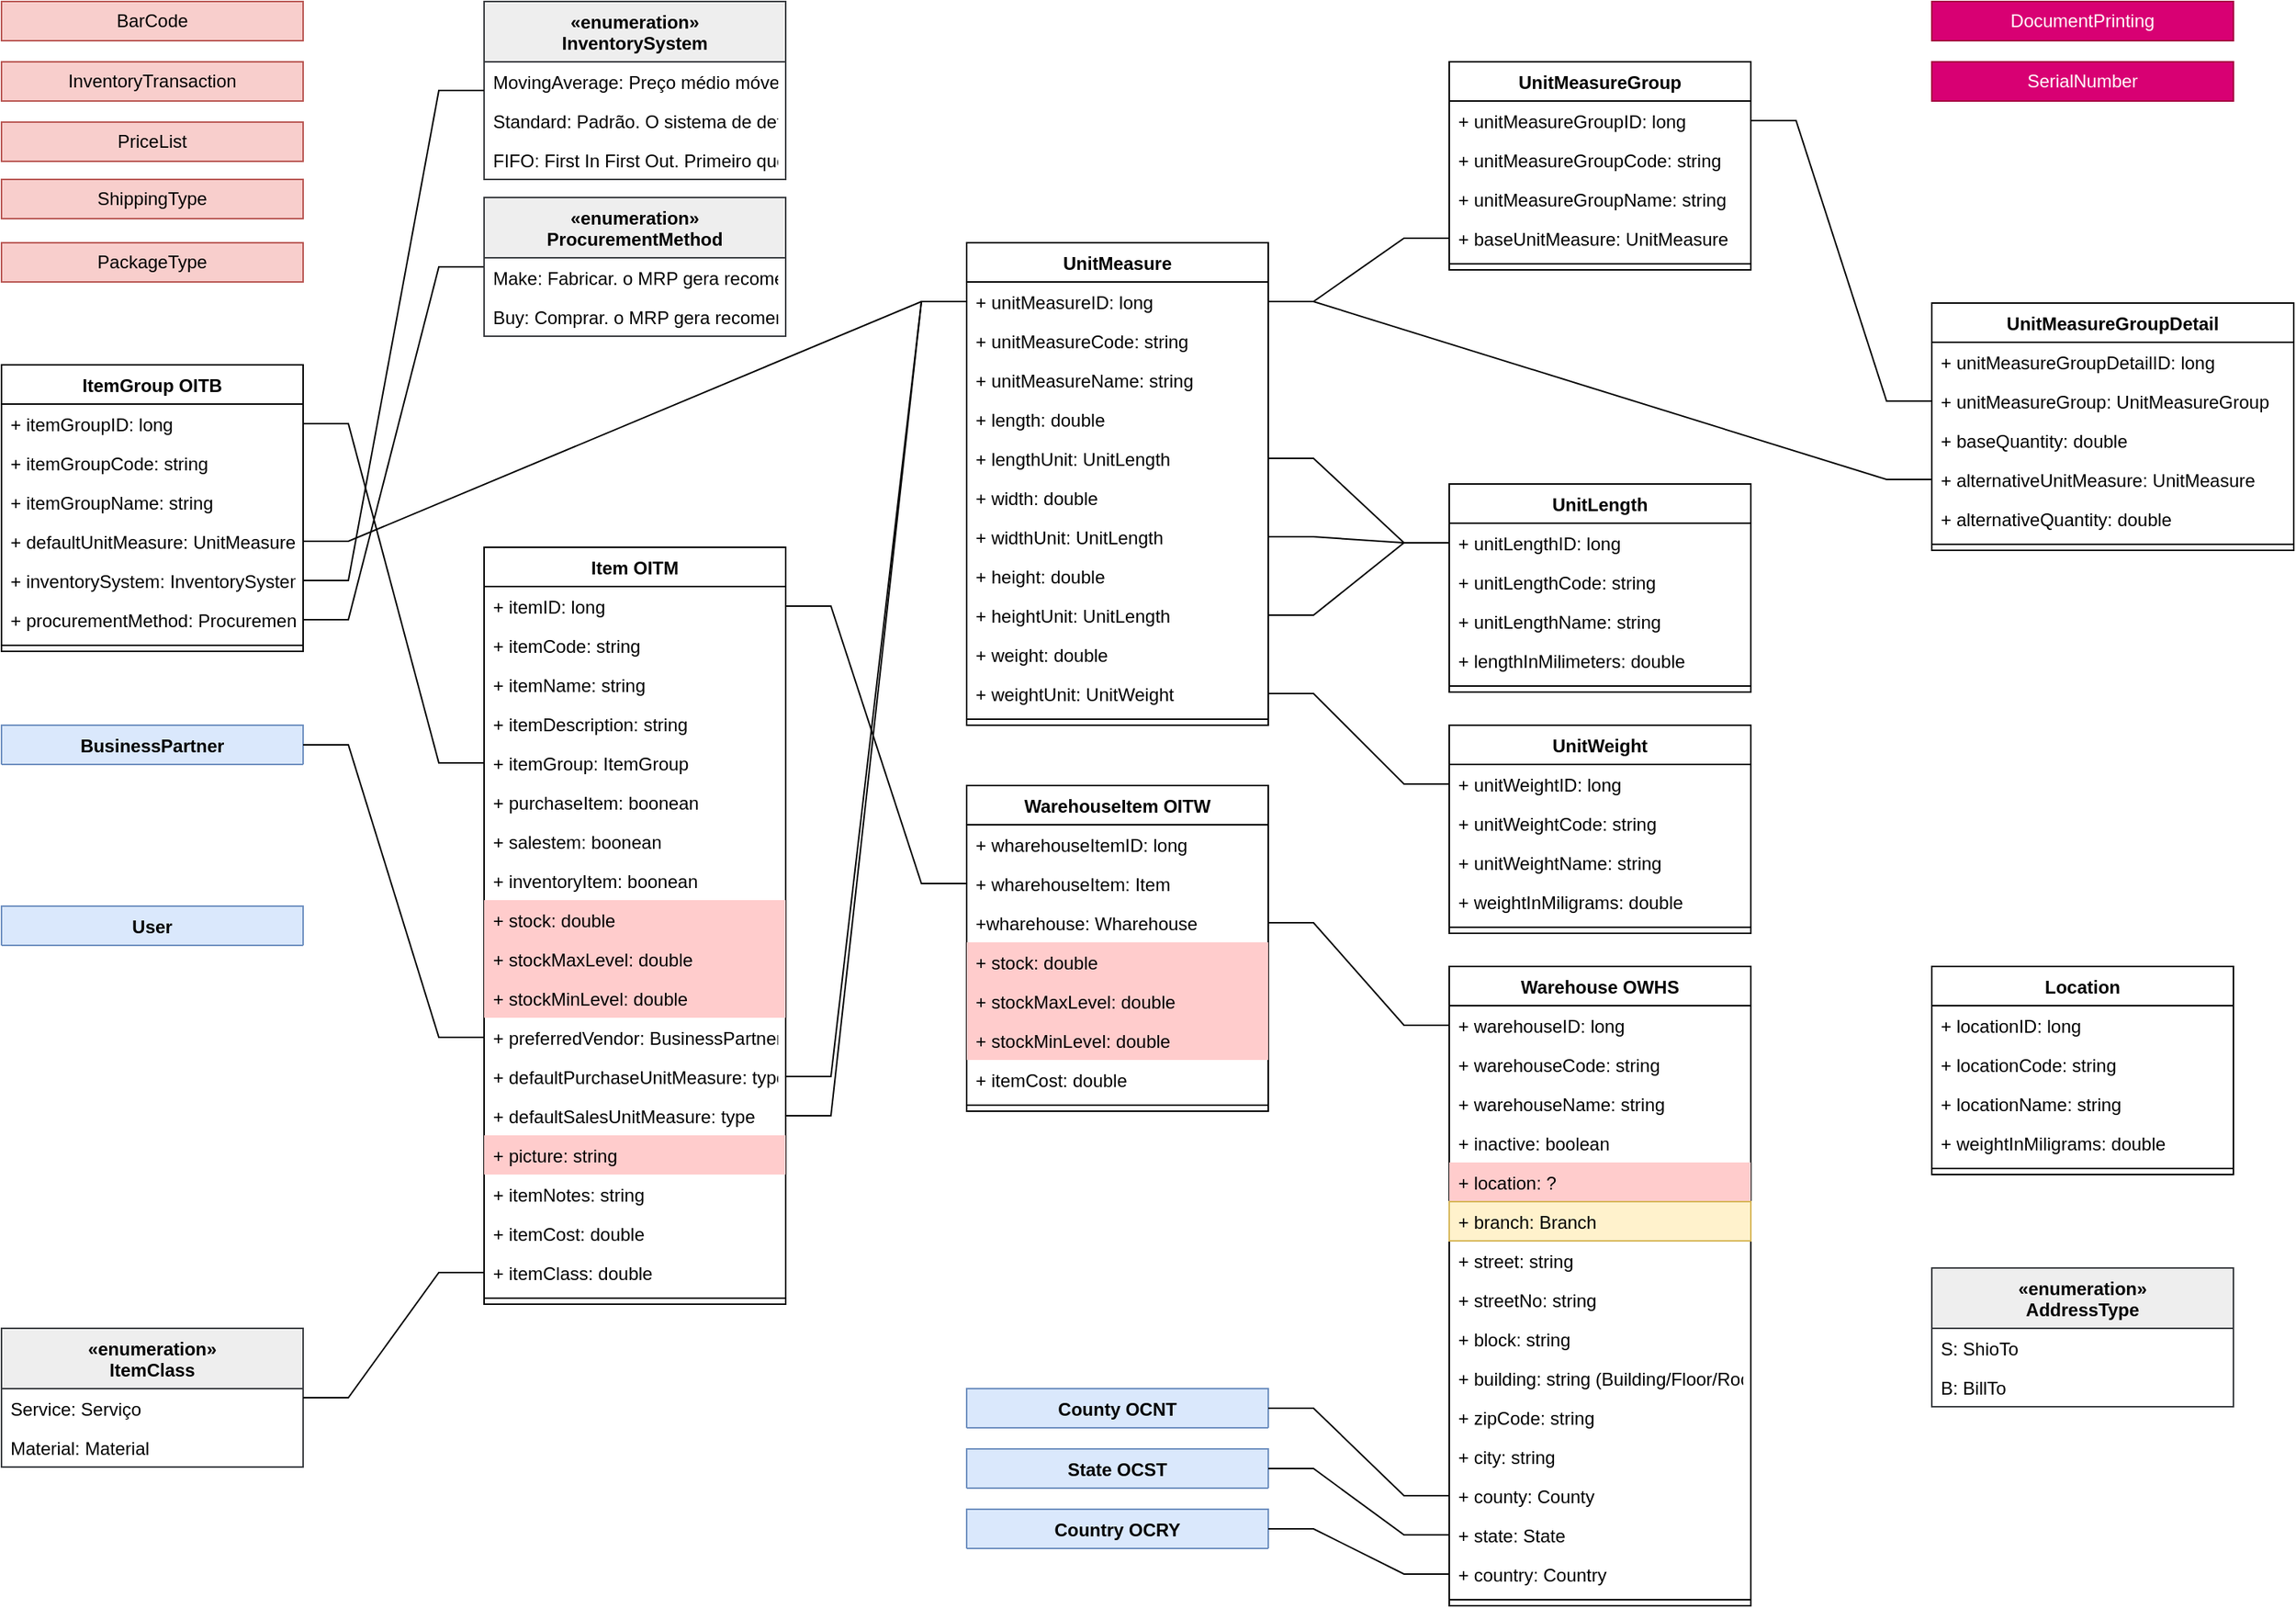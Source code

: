 <mxfile version="15.2.9" type="github">
  <diagram id="U6vCikzFW0vZ8T6bcUkg" name="Page-1">
    <mxGraphModel dx="1673" dy="896" grid="1" gridSize="10" guides="1" tooltips="1" connect="1" arrows="1" fold="1" page="1" pageScale="1" pageWidth="1654" pageHeight="1169" math="0" shadow="0">
      <root>
        <mxCell id="0" />
        <mxCell id="1" parent="0" />
        <mxCell id="2h7CbWkQewT88XwNGRV8-109" style="edgeStyle=entityRelationEdgeStyle;rounded=0;orthogonalLoop=1;jettySize=auto;html=1;fontSize=12;endArrow=none;endFill=0;" parent="1" source="2h7CbWkQewT88XwNGRV8-104" target="2h7CbWkQewT88XwNGRV8-105" edge="1">
          <mxGeometry relative="1" as="geometry" />
        </mxCell>
        <mxCell id="kpFDA7r_jM3g05SK5Hbd-9" value="" style="edgeStyle=entityRelationEdgeStyle;rounded=0;orthogonalLoop=1;jettySize=auto;html=1;endArrow=none;endFill=0;fontSize=12;" parent="1" source="kpFDA7r_jM3g05SK5Hbd-2" target="kpFDA7r_jM3g05SK5Hbd-6" edge="1">
          <mxGeometry relative="1" as="geometry" />
        </mxCell>
        <mxCell id="kpFDA7r_jM3g05SK5Hbd-23" style="edgeStyle=entityRelationEdgeStyle;rounded=0;orthogonalLoop=1;jettySize=auto;html=1;endArrow=none;endFill=0;fontSize=12;" parent="1" source="2h7CbWkQewT88XwNGRV8-1" target="kpFDA7r_jM3g05SK5Hbd-15" edge="1">
          <mxGeometry relative="1" as="geometry" />
        </mxCell>
        <mxCell id="kpFDA7r_jM3g05SK5Hbd-1" value="Item OITM" style="swimlane;fontStyle=1;align=center;verticalAlign=top;childLayout=stackLayout;horizontal=1;startSize=26;horizontalStack=0;resizeParent=1;resizeParentMax=0;resizeLast=0;collapsible=1;marginBottom=0;fontSize=12;" parent="1" vertex="1">
          <mxGeometry x="360" y="402" width="200" height="502" as="geometry">
            <mxRectangle x="400" y="280" width="120" height="26" as="alternateBounds" />
          </mxGeometry>
        </mxCell>
        <mxCell id="2h7CbWkQewT88XwNGRV8-5" value="+ itemID: long" style="text;strokeColor=none;fillColor=none;align=left;verticalAlign=top;spacingLeft=4;spacingRight=4;overflow=hidden;rotatable=0;points=[[0,0.5],[1,0.5]];portConstraint=eastwest;fontSize=12;" parent="kpFDA7r_jM3g05SK5Hbd-1" vertex="1">
          <mxGeometry y="26" width="200" height="26" as="geometry" />
        </mxCell>
        <mxCell id="2h7CbWkQewT88XwNGRV8-132" value="+ itemCode: string" style="text;strokeColor=none;fillColor=none;align=left;verticalAlign=top;spacingLeft=4;spacingRight=4;overflow=hidden;rotatable=0;points=[[0,0.5],[1,0.5]];portConstraint=eastwest;fontSize=12;" parent="kpFDA7r_jM3g05SK5Hbd-1" vertex="1">
          <mxGeometry y="52" width="200" height="26" as="geometry" />
        </mxCell>
        <mxCell id="2h7CbWkQewT88XwNGRV8-9" value="+ itemName: string" style="text;strokeColor=none;fillColor=none;align=left;verticalAlign=top;spacingLeft=4;spacingRight=4;overflow=hidden;rotatable=0;points=[[0,0.5],[1,0.5]];portConstraint=eastwest;fontSize=12;" parent="kpFDA7r_jM3g05SK5Hbd-1" vertex="1">
          <mxGeometry y="78" width="200" height="26" as="geometry" />
        </mxCell>
        <mxCell id="2h7CbWkQewT88XwNGRV8-75" value="+ itemDescription: string" style="text;strokeColor=none;fillColor=none;align=left;verticalAlign=top;spacingLeft=4;spacingRight=4;overflow=hidden;rotatable=0;points=[[0,0.5],[1,0.5]];portConstraint=eastwest;fontSize=12;" parent="kpFDA7r_jM3g05SK5Hbd-1" vertex="1">
          <mxGeometry y="104" width="200" height="26" as="geometry" />
        </mxCell>
        <mxCell id="kpFDA7r_jM3g05SK5Hbd-2" value="+ itemGroup: ItemGroup" style="text;strokeColor=none;fillColor=none;align=left;verticalAlign=top;spacingLeft=4;spacingRight=4;overflow=hidden;rotatable=0;points=[[0,0.5],[1,0.5]];portConstraint=eastwest;fontSize=12;" parent="kpFDA7r_jM3g05SK5Hbd-1" vertex="1">
          <mxGeometry y="130" width="200" height="26" as="geometry" />
        </mxCell>
        <mxCell id="2h7CbWkQewT88XwNGRV8-64" value="+ purchaseItem: boonean" style="text;strokeColor=none;fillColor=none;align=left;verticalAlign=top;spacingLeft=4;spacingRight=4;overflow=hidden;rotatable=0;points=[[0,0.5],[1,0.5]];portConstraint=eastwest;fontSize=12;" parent="kpFDA7r_jM3g05SK5Hbd-1" vertex="1">
          <mxGeometry y="156" width="200" height="26" as="geometry" />
        </mxCell>
        <mxCell id="2h7CbWkQewT88XwNGRV8-65" value="+ salestem: boonean" style="text;strokeColor=none;fillColor=none;align=left;verticalAlign=top;spacingLeft=4;spacingRight=4;overflow=hidden;rotatable=0;points=[[0,0.5],[1,0.5]];portConstraint=eastwest;fontSize=12;" parent="kpFDA7r_jM3g05SK5Hbd-1" vertex="1">
          <mxGeometry y="182" width="200" height="26" as="geometry" />
        </mxCell>
        <mxCell id="2h7CbWkQewT88XwNGRV8-66" value="+ inventoryItem: boonean" style="text;strokeColor=none;fillColor=none;align=left;verticalAlign=top;spacingLeft=4;spacingRight=4;overflow=hidden;rotatable=0;points=[[0,0.5],[1,0.5]];portConstraint=eastwest;fontSize=12;" parent="kpFDA7r_jM3g05SK5Hbd-1" vertex="1">
          <mxGeometry y="208" width="200" height="26" as="geometry" />
        </mxCell>
        <mxCell id="2h7CbWkQewT88XwNGRV8-67" value="+ stock: double" style="text;strokeColor=none;fillColor=#FFCCCC;align=left;verticalAlign=top;spacingLeft=4;spacingRight=4;overflow=hidden;rotatable=0;points=[[0,0.5],[1,0.5]];portConstraint=eastwest;fontSize=12;" parent="kpFDA7r_jM3g05SK5Hbd-1" vertex="1">
          <mxGeometry y="234" width="200" height="26" as="geometry" />
        </mxCell>
        <mxCell id="2h7CbWkQewT88XwNGRV8-68" value="+ stockMaxLevel: double" style="text;strokeColor=none;fillColor=#FFCCCC;align=left;verticalAlign=top;spacingLeft=4;spacingRight=4;overflow=hidden;rotatable=0;points=[[0,0.5],[1,0.5]];portConstraint=eastwest;fontSize=12;" parent="kpFDA7r_jM3g05SK5Hbd-1" vertex="1">
          <mxGeometry y="260" width="200" height="26" as="geometry" />
        </mxCell>
        <mxCell id="2h7CbWkQewT88XwNGRV8-69" value="+ stockMinLevel: double" style="text;strokeColor=none;fillColor=#FFCCCC;align=left;verticalAlign=top;spacingLeft=4;spacingRight=4;overflow=hidden;rotatable=0;points=[[0,0.5],[1,0.5]];portConstraint=eastwest;fontSize=12;" parent="kpFDA7r_jM3g05SK5Hbd-1" vertex="1">
          <mxGeometry y="286" width="200" height="26" as="geometry" />
        </mxCell>
        <mxCell id="kpFDA7r_jM3g05SK5Hbd-30" value="+ preferredVendor: BusinessPartner" style="text;strokeColor=none;fillColor=none;align=left;verticalAlign=top;spacingLeft=4;spacingRight=4;overflow=hidden;rotatable=0;points=[[0,0.5],[1,0.5]];portConstraint=eastwest;fontSize=12;" parent="kpFDA7r_jM3g05SK5Hbd-1" vertex="1">
          <mxGeometry y="312" width="200" height="26" as="geometry" />
        </mxCell>
        <mxCell id="2h7CbWkQewT88XwNGRV8-1" value="+ defaultPurchaseUnitMeasure: type" style="text;strokeColor=none;fillColor=none;align=left;verticalAlign=top;spacingLeft=4;spacingRight=4;overflow=hidden;rotatable=0;points=[[0,0.5],[1,0.5]];portConstraint=eastwest;fontSize=12;" parent="kpFDA7r_jM3g05SK5Hbd-1" vertex="1">
          <mxGeometry y="338" width="200" height="26" as="geometry" />
        </mxCell>
        <mxCell id="2h7CbWkQewT88XwNGRV8-3" value="+ defaultSalesUnitMeasure: type" style="text;strokeColor=none;fillColor=none;align=left;verticalAlign=top;spacingLeft=4;spacingRight=4;overflow=hidden;rotatable=0;points=[[0,0.5],[1,0.5]];portConstraint=eastwest;fontSize=12;" parent="kpFDA7r_jM3g05SK5Hbd-1" vertex="1">
          <mxGeometry y="364" width="200" height="26" as="geometry" />
        </mxCell>
        <mxCell id="2h7CbWkQewT88XwNGRV8-70" value="+ picture: string" style="text;strokeColor=none;fillColor=#FFCCCC;align=left;verticalAlign=top;spacingLeft=4;spacingRight=4;overflow=hidden;rotatable=0;points=[[0,0.5],[1,0.5]];portConstraint=eastwest;fontSize=12;" parent="kpFDA7r_jM3g05SK5Hbd-1" vertex="1">
          <mxGeometry y="390" width="200" height="26" as="geometry" />
        </mxCell>
        <mxCell id="2h7CbWkQewT88XwNGRV8-71" value="+ itemNotes: string" style="text;strokeColor=none;fillColor=none;align=left;verticalAlign=top;spacingLeft=4;spacingRight=4;overflow=hidden;rotatable=0;points=[[0,0.5],[1,0.5]];portConstraint=eastwest;fontSize=12;" parent="kpFDA7r_jM3g05SK5Hbd-1" vertex="1">
          <mxGeometry y="416" width="200" height="26" as="geometry" />
        </mxCell>
        <mxCell id="2h7CbWkQewT88XwNGRV8-118" value="+ itemCost: double" style="text;strokeColor=none;fillColor=none;align=left;verticalAlign=top;spacingLeft=4;spacingRight=4;overflow=hidden;rotatable=0;points=[[0,0.5],[1,0.5]];portConstraint=eastwest;fontSize=12;" parent="kpFDA7r_jM3g05SK5Hbd-1" vertex="1">
          <mxGeometry y="442" width="200" height="26" as="geometry" />
        </mxCell>
        <mxCell id="2h7CbWkQewT88XwNGRV8-72" value="+ itemClass: double" style="text;strokeColor=none;fillColor=none;align=left;verticalAlign=top;spacingLeft=4;spacingRight=4;overflow=hidden;rotatable=0;points=[[0,0.5],[1,0.5]];portConstraint=eastwest;fontSize=12;" parent="kpFDA7r_jM3g05SK5Hbd-1" vertex="1">
          <mxGeometry y="468" width="200" height="26" as="geometry" />
        </mxCell>
        <mxCell id="kpFDA7r_jM3g05SK5Hbd-3" value="" style="line;strokeWidth=1;fillColor=none;align=left;verticalAlign=middle;spacingTop=-1;spacingLeft=3;spacingRight=3;rotatable=0;labelPosition=right;points=[];portConstraint=eastwest;fontSize=12;" parent="kpFDA7r_jM3g05SK5Hbd-1" vertex="1">
          <mxGeometry y="494" width="200" height="8" as="geometry" />
        </mxCell>
        <object label="ItemGroup OITB" sap_doc_link="https://help.sap.com/viewer/68a2e87fb29941b5bf959a184d9c6727/9.3/pt-BR/45221d4373c80108e10000000a114a6b.html" id="kpFDA7r_jM3g05SK5Hbd-5">
          <mxCell style="swimlane;fontStyle=1;align=center;verticalAlign=top;childLayout=stackLayout;horizontal=1;startSize=26;horizontalStack=0;resizeParent=1;resizeParentMax=0;resizeLast=0;collapsible=1;marginBottom=0;fontSize=12;" parent="1" vertex="1">
            <mxGeometry x="40" y="281" width="200" height="190" as="geometry">
              <mxRectangle x="40" y="40" width="100" height="26" as="alternateBounds" />
            </mxGeometry>
          </mxCell>
        </object>
        <mxCell id="kpFDA7r_jM3g05SK5Hbd-6" value="+ itemGroupID: long" style="text;strokeColor=none;fillColor=none;align=left;verticalAlign=top;spacingLeft=4;spacingRight=4;overflow=hidden;rotatable=0;points=[[0,0.5],[1,0.5]];portConstraint=eastwest;fontSize=12;" parent="kpFDA7r_jM3g05SK5Hbd-5" vertex="1">
          <mxGeometry y="26" width="200" height="26" as="geometry" />
        </mxCell>
        <mxCell id="2h7CbWkQewT88XwNGRV8-133" value="+ itemGroupCode: string" style="text;strokeColor=none;fillColor=none;align=left;verticalAlign=top;spacingLeft=4;spacingRight=4;overflow=hidden;rotatable=0;points=[[0,0.5],[1,0.5]];portConstraint=eastwest;fontSize=12;" parent="kpFDA7r_jM3g05SK5Hbd-5" vertex="1">
          <mxGeometry y="52" width="200" height="26" as="geometry" />
        </mxCell>
        <mxCell id="2h7CbWkQewT88XwNGRV8-123" value="+ itemGroupName: string" style="text;strokeColor=none;fillColor=none;align=left;verticalAlign=top;spacingLeft=4;spacingRight=4;overflow=hidden;rotatable=0;points=[[0,0.5],[1,0.5]];portConstraint=eastwest;fontSize=12;" parent="kpFDA7r_jM3g05SK5Hbd-5" vertex="1">
          <mxGeometry y="78" width="200" height="26" as="geometry" />
        </mxCell>
        <mxCell id="2h7CbWkQewT88XwNGRV8-73" value="+ defaultUnitMeasure: UnitMeasure" style="text;strokeColor=none;fillColor=none;align=left;verticalAlign=top;spacingLeft=4;spacingRight=4;overflow=hidden;rotatable=0;points=[[0,0.5],[1,0.5]];portConstraint=eastwest;fontSize=12;" parent="kpFDA7r_jM3g05SK5Hbd-5" vertex="1">
          <mxGeometry y="104" width="200" height="26" as="geometry" />
        </mxCell>
        <mxCell id="2h7CbWkQewT88XwNGRV8-87" value="+ inventorySystem: InventorySystem" style="text;strokeColor=none;fillColor=none;align=left;verticalAlign=top;spacingLeft=4;spacingRight=4;overflow=hidden;rotatable=0;points=[[0,0.5],[1,0.5]];portConstraint=eastwest;fontSize=12;" parent="kpFDA7r_jM3g05SK5Hbd-5" vertex="1">
          <mxGeometry y="130" width="200" height="26" as="geometry" />
        </mxCell>
        <mxCell id="2h7CbWkQewT88XwNGRV8-104" value="+ procurementMethod: ProcurementMethod" style="text;strokeColor=none;fillColor=none;align=left;verticalAlign=top;spacingLeft=4;spacingRight=4;overflow=hidden;rotatable=0;points=[[0,0.5],[1,0.5]];portConstraint=eastwest;fontSize=12;" parent="kpFDA7r_jM3g05SK5Hbd-5" vertex="1">
          <mxGeometry y="156" width="200" height="26" as="geometry" />
        </mxCell>
        <mxCell id="kpFDA7r_jM3g05SK5Hbd-7" value="" style="line;strokeWidth=1;fillColor=none;align=left;verticalAlign=middle;spacingTop=-1;spacingLeft=3;spacingRight=3;rotatable=0;labelPosition=right;points=[];portConstraint=eastwest;fontSize=12;" parent="kpFDA7r_jM3g05SK5Hbd-5" vertex="1">
          <mxGeometry y="182" width="200" height="8" as="geometry" />
        </mxCell>
        <mxCell id="kpFDA7r_jM3g05SK5Hbd-14" value="UnitMeasure" style="swimlane;fontStyle=1;align=center;verticalAlign=top;childLayout=stackLayout;horizontal=1;startSize=26;horizontalStack=0;resizeParent=1;resizeParentMax=0;resizeLast=0;collapsible=1;marginBottom=0;fontSize=12;" parent="1" vertex="1">
          <mxGeometry x="680" y="200" width="200" height="320" as="geometry">
            <mxRectangle x="840" y="200" width="200" height="26" as="alternateBounds" />
          </mxGeometry>
        </mxCell>
        <mxCell id="kpFDA7r_jM3g05SK5Hbd-15" value="+ unitMeasureID: long" style="text;strokeColor=none;fillColor=none;align=left;verticalAlign=top;spacingLeft=4;spacingRight=4;overflow=hidden;rotatable=0;points=[[0,0.5],[1,0.5]];portConstraint=eastwest;fontSize=12;" parent="kpFDA7r_jM3g05SK5Hbd-14" vertex="1">
          <mxGeometry y="26" width="200" height="26" as="geometry" />
        </mxCell>
        <mxCell id="2h7CbWkQewT88XwNGRV8-131" value="+ unitMeasureCode: string" style="text;strokeColor=none;fillColor=none;align=left;verticalAlign=top;spacingLeft=4;spacingRight=4;overflow=hidden;rotatable=0;points=[[0,0.5],[1,0.5]];portConstraint=eastwest;fontSize=12;" parent="kpFDA7r_jM3g05SK5Hbd-14" vertex="1">
          <mxGeometry y="52" width="200" height="26" as="geometry" />
        </mxCell>
        <mxCell id="2h7CbWkQewT88XwNGRV8-14" value="+ unitMeasureName: string" style="text;strokeColor=none;fillColor=none;align=left;verticalAlign=top;spacingLeft=4;spacingRight=4;overflow=hidden;rotatable=0;points=[[0,0.5],[1,0.5]];portConstraint=eastwest;fontSize=12;" parent="kpFDA7r_jM3g05SK5Hbd-14" vertex="1">
          <mxGeometry y="78" width="200" height="26" as="geometry" />
        </mxCell>
        <mxCell id="2h7CbWkQewT88XwNGRV8-15" value="+ length: double" style="text;strokeColor=none;fillColor=none;align=left;verticalAlign=top;spacingLeft=4;spacingRight=4;overflow=hidden;rotatable=0;points=[[0,0.5],[1,0.5]];portConstraint=eastwest;fontSize=12;" parent="kpFDA7r_jM3g05SK5Hbd-14" vertex="1">
          <mxGeometry y="104" width="200" height="26" as="geometry" />
        </mxCell>
        <mxCell id="2h7CbWkQewT88XwNGRV8-18" value="+ lengthUnit: UnitLength" style="text;strokeColor=none;fillColor=none;align=left;verticalAlign=top;spacingLeft=4;spacingRight=4;overflow=hidden;rotatable=0;points=[[0,0.5],[1,0.5]];portConstraint=eastwest;fontSize=12;" parent="kpFDA7r_jM3g05SK5Hbd-14" vertex="1">
          <mxGeometry y="130" width="200" height="26" as="geometry" />
        </mxCell>
        <mxCell id="2h7CbWkQewT88XwNGRV8-16" value="+ width: double" style="text;strokeColor=none;fillColor=none;align=left;verticalAlign=top;spacingLeft=4;spacingRight=4;overflow=hidden;rotatable=0;points=[[0,0.5],[1,0.5]];portConstraint=eastwest;fontSize=12;" parent="kpFDA7r_jM3g05SK5Hbd-14" vertex="1">
          <mxGeometry y="156" width="200" height="26" as="geometry" />
        </mxCell>
        <mxCell id="2h7CbWkQewT88XwNGRV8-19" value="+ widthUnit: UnitLength" style="text;strokeColor=none;fillColor=none;align=left;verticalAlign=top;spacingLeft=4;spacingRight=4;overflow=hidden;rotatable=0;points=[[0,0.5],[1,0.5]];portConstraint=eastwest;fontSize=12;" parent="kpFDA7r_jM3g05SK5Hbd-14" vertex="1">
          <mxGeometry y="182" width="200" height="26" as="geometry" />
        </mxCell>
        <mxCell id="2h7CbWkQewT88XwNGRV8-17" value="+ height: double" style="text;strokeColor=none;fillColor=none;align=left;verticalAlign=top;spacingLeft=4;spacingRight=4;overflow=hidden;rotatable=0;points=[[0,0.5],[1,0.5]];portConstraint=eastwest;fontSize=12;" parent="kpFDA7r_jM3g05SK5Hbd-14" vertex="1">
          <mxGeometry y="208" width="200" height="26" as="geometry" />
        </mxCell>
        <mxCell id="2h7CbWkQewT88XwNGRV8-20" value="+ heightUnit: UnitLength" style="text;strokeColor=none;fillColor=none;align=left;verticalAlign=top;spacingLeft=4;spacingRight=4;overflow=hidden;rotatable=0;points=[[0,0.5],[1,0.5]];portConstraint=eastwest;fontSize=12;" parent="kpFDA7r_jM3g05SK5Hbd-14" vertex="1">
          <mxGeometry y="234" width="200" height="26" as="geometry" />
        </mxCell>
        <mxCell id="2h7CbWkQewT88XwNGRV8-60" value="+ weight: double" style="text;strokeColor=none;fillColor=none;align=left;verticalAlign=top;spacingLeft=4;spacingRight=4;overflow=hidden;rotatable=0;points=[[0,0.5],[1,0.5]];portConstraint=eastwest;fontSize=12;" parent="kpFDA7r_jM3g05SK5Hbd-14" vertex="1">
          <mxGeometry y="260" width="200" height="26" as="geometry" />
        </mxCell>
        <mxCell id="2h7CbWkQewT88XwNGRV8-61" value="+ weightUnit: UnitWeight" style="text;strokeColor=none;fillColor=none;align=left;verticalAlign=top;spacingLeft=4;spacingRight=4;overflow=hidden;rotatable=0;points=[[0,0.5],[1,0.5]];portConstraint=eastwest;fontSize=12;" parent="kpFDA7r_jM3g05SK5Hbd-14" vertex="1">
          <mxGeometry y="286" width="200" height="26" as="geometry" />
        </mxCell>
        <mxCell id="kpFDA7r_jM3g05SK5Hbd-16" value="" style="line;strokeWidth=1;fillColor=none;align=left;verticalAlign=middle;spacingTop=-1;spacingLeft=3;spacingRight=3;rotatable=0;labelPosition=right;points=[];portConstraint=eastwest;fontSize=12;" parent="kpFDA7r_jM3g05SK5Hbd-14" vertex="1">
          <mxGeometry y="312" width="200" height="8" as="geometry" />
        </mxCell>
        <mxCell id="kpFDA7r_jM3g05SK5Hbd-18" value="UnitMeasureGroup" style="swimlane;fontStyle=1;align=center;verticalAlign=top;childLayout=stackLayout;horizontal=1;startSize=26;horizontalStack=0;resizeParent=1;resizeParentMax=0;resizeLast=0;collapsible=1;marginBottom=0;fontSize=12;" parent="1" vertex="1">
          <mxGeometry x="1000" y="80" width="200" height="138" as="geometry">
            <mxRectangle x="840" y="40" width="200" height="26" as="alternateBounds" />
          </mxGeometry>
        </mxCell>
        <mxCell id="kpFDA7r_jM3g05SK5Hbd-19" value="+ unitMeasureGroupID: long" style="text;strokeColor=none;fillColor=none;align=left;verticalAlign=top;spacingLeft=4;spacingRight=4;overflow=hidden;rotatable=0;points=[[0,0.5],[1,0.5]];portConstraint=eastwest;fontSize=12;" parent="kpFDA7r_jM3g05SK5Hbd-18" vertex="1">
          <mxGeometry y="26" width="200" height="26" as="geometry" />
        </mxCell>
        <mxCell id="2h7CbWkQewT88XwNGRV8-31" value="+ unitMeasureGroupCode: string" style="text;strokeColor=none;fillColor=none;align=left;verticalAlign=top;spacingLeft=4;spacingRight=4;overflow=hidden;rotatable=0;points=[[0,0.5],[1,0.5]];portConstraint=eastwest;fontSize=12;" parent="kpFDA7r_jM3g05SK5Hbd-18" vertex="1">
          <mxGeometry y="52" width="200" height="26" as="geometry" />
        </mxCell>
        <mxCell id="2h7CbWkQewT88XwNGRV8-30" value="+ unitMeasureGroupName: string" style="text;strokeColor=none;fillColor=none;align=left;verticalAlign=top;spacingLeft=4;spacingRight=4;overflow=hidden;rotatable=0;points=[[0,0.5],[1,0.5]];portConstraint=eastwest;fontSize=12;" parent="kpFDA7r_jM3g05SK5Hbd-18" vertex="1">
          <mxGeometry y="78" width="200" height="26" as="geometry" />
        </mxCell>
        <mxCell id="2h7CbWkQewT88XwNGRV8-32" value="+ baseUnitMeasure: UnitMeasure" style="text;strokeColor=none;fillColor=none;align=left;verticalAlign=top;spacingLeft=4;spacingRight=4;overflow=hidden;rotatable=0;points=[[0,0.5],[1,0.5]];portConstraint=eastwest;fontSize=12;" parent="kpFDA7r_jM3g05SK5Hbd-18" vertex="1">
          <mxGeometry y="104" width="200" height="26" as="geometry" />
        </mxCell>
        <mxCell id="kpFDA7r_jM3g05SK5Hbd-20" value="" style="line;strokeWidth=1;fillColor=none;align=left;verticalAlign=middle;spacingTop=-1;spacingLeft=3;spacingRight=3;rotatable=0;labelPosition=right;points=[];portConstraint=eastwest;fontSize=12;" parent="kpFDA7r_jM3g05SK5Hbd-18" vertex="1">
          <mxGeometry y="130" width="200" height="8" as="geometry" />
        </mxCell>
        <mxCell id="kpFDA7r_jM3g05SK5Hbd-26" value="BusinessPartner" style="swimlane;fontStyle=1;align=center;verticalAlign=top;childLayout=stackLayout;horizontal=1;startSize=26;horizontalStack=0;resizeParent=1;resizeParentMax=0;resizeLast=0;collapsible=1;marginBottom=0;fontSize=12;fillColor=#dae8fc;strokeColor=#6c8ebf;" parent="1" vertex="1" collapsed="1">
          <mxGeometry x="40" y="520" width="200" height="26" as="geometry">
            <mxRectangle x="40" y="520" width="200" height="60" as="alternateBounds" />
          </mxGeometry>
        </mxCell>
        <mxCell id="kpFDA7r_jM3g05SK5Hbd-27" value="+ businessPartnerID: long" style="text;strokeColor=none;fillColor=none;align=left;verticalAlign=top;spacingLeft=4;spacingRight=4;overflow=hidden;rotatable=0;points=[[0,0.5],[1,0.5]];portConstraint=eastwest;fontSize=10;" parent="kpFDA7r_jM3g05SK5Hbd-26" vertex="1">
          <mxGeometry y="26" width="200" height="26" as="geometry" />
        </mxCell>
        <mxCell id="kpFDA7r_jM3g05SK5Hbd-28" value="" style="line;strokeWidth=1;fillColor=none;align=left;verticalAlign=middle;spacingTop=-1;spacingLeft=3;spacingRight=3;rotatable=0;labelPosition=right;points=[];portConstraint=eastwest;fontSize=10;" parent="kpFDA7r_jM3g05SK5Hbd-26" vertex="1">
          <mxGeometry y="52" width="200" height="8" as="geometry" />
        </mxCell>
        <mxCell id="kpFDA7r_jM3g05SK5Hbd-31" style="edgeStyle=entityRelationEdgeStyle;rounded=0;orthogonalLoop=1;jettySize=auto;html=1;endArrow=none;endFill=0;fontSize=12;" parent="1" source="kpFDA7r_jM3g05SK5Hbd-30" target="kpFDA7r_jM3g05SK5Hbd-27" edge="1">
          <mxGeometry relative="1" as="geometry" />
        </mxCell>
        <mxCell id="2h7CbWkQewT88XwNGRV8-4" style="edgeStyle=entityRelationEdgeStyle;rounded=0;orthogonalLoop=1;jettySize=auto;html=1;endArrow=none;endFill=0;fontSize=12;" parent="1" source="2h7CbWkQewT88XwNGRV8-3" target="kpFDA7r_jM3g05SK5Hbd-15" edge="1">
          <mxGeometry relative="1" as="geometry" />
        </mxCell>
        <mxCell id="2h7CbWkQewT88XwNGRV8-35" style="edgeStyle=entityRelationEdgeStyle;rounded=0;orthogonalLoop=1;jettySize=auto;html=1;endArrow=none;endFill=0;fontSize=12;" parent="1" source="2h7CbWkQewT88XwNGRV8-32" target="kpFDA7r_jM3g05SK5Hbd-15" edge="1">
          <mxGeometry relative="1" as="geometry" />
        </mxCell>
        <mxCell id="2h7CbWkQewT88XwNGRV8-36" value="UnitMeasureGroupDetail" style="swimlane;fontStyle=1;align=center;verticalAlign=top;childLayout=stackLayout;horizontal=1;startSize=26;horizontalStack=0;resizeParent=1;resizeParentMax=0;resizeLast=0;collapsible=1;marginBottom=0;fontSize=12;" parent="1" vertex="1">
          <mxGeometry x="1320" y="240" width="240" height="164" as="geometry">
            <mxRectangle x="840" y="40" width="200" height="26" as="alternateBounds" />
          </mxGeometry>
        </mxCell>
        <mxCell id="2h7CbWkQewT88XwNGRV8-37" value="+ unitMeasureGroupDetailID: long" style="text;strokeColor=none;fillColor=none;align=left;verticalAlign=top;spacingLeft=4;spacingRight=4;overflow=hidden;rotatable=0;points=[[0,0.5],[1,0.5]];portConstraint=eastwest;fontSize=12;" parent="2h7CbWkQewT88XwNGRV8-36" vertex="1">
          <mxGeometry y="26" width="240" height="26" as="geometry" />
        </mxCell>
        <mxCell id="2h7CbWkQewT88XwNGRV8-38" value="+ unitMeasureGroup: UnitMeasureGroup" style="text;strokeColor=none;fillColor=none;align=left;verticalAlign=top;spacingLeft=4;spacingRight=4;overflow=hidden;rotatable=0;points=[[0,0.5],[1,0.5]];portConstraint=eastwest;fontSize=12;" parent="2h7CbWkQewT88XwNGRV8-36" vertex="1">
          <mxGeometry y="52" width="240" height="26" as="geometry" />
        </mxCell>
        <mxCell id="2h7CbWkQewT88XwNGRV8-39" value="+ baseQuantity: double" style="text;strokeColor=none;fillColor=none;align=left;verticalAlign=top;spacingLeft=4;spacingRight=4;overflow=hidden;rotatable=0;points=[[0,0.5],[1,0.5]];portConstraint=eastwest;fontSize=12;" parent="2h7CbWkQewT88XwNGRV8-36" vertex="1">
          <mxGeometry y="78" width="240" height="26" as="geometry" />
        </mxCell>
        <mxCell id="2h7CbWkQewT88XwNGRV8-40" value="+ alternativeUnitMeasure: UnitMeasure" style="text;strokeColor=none;fillColor=none;align=left;verticalAlign=top;spacingLeft=4;spacingRight=4;overflow=hidden;rotatable=0;points=[[0,0.5],[1,0.5]];portConstraint=eastwest;fontSize=12;" parent="2h7CbWkQewT88XwNGRV8-36" vertex="1">
          <mxGeometry y="104" width="240" height="26" as="geometry" />
        </mxCell>
        <mxCell id="2h7CbWkQewT88XwNGRV8-43" value="+ alternativeQuantity: double" style="text;strokeColor=none;fillColor=none;align=left;verticalAlign=top;spacingLeft=4;spacingRight=4;overflow=hidden;rotatable=0;points=[[0,0.5],[1,0.5]];portConstraint=eastwest;fontSize=12;" parent="2h7CbWkQewT88XwNGRV8-36" vertex="1">
          <mxGeometry y="130" width="240" height="26" as="geometry" />
        </mxCell>
        <mxCell id="2h7CbWkQewT88XwNGRV8-41" value="" style="line;strokeWidth=1;fillColor=none;align=left;verticalAlign=middle;spacingTop=-1;spacingLeft=3;spacingRight=3;rotatable=0;labelPosition=right;points=[];portConstraint=eastwest;fontSize=12;" parent="2h7CbWkQewT88XwNGRV8-36" vertex="1">
          <mxGeometry y="156" width="240" height="8" as="geometry" />
        </mxCell>
        <mxCell id="2h7CbWkQewT88XwNGRV8-42" style="edgeStyle=entityRelationEdgeStyle;rounded=0;orthogonalLoop=1;jettySize=auto;html=1;endArrow=none;endFill=0;fontSize=12;" parent="1" source="2h7CbWkQewT88XwNGRV8-38" target="kpFDA7r_jM3g05SK5Hbd-19" edge="1">
          <mxGeometry relative="1" as="geometry" />
        </mxCell>
        <mxCell id="2h7CbWkQewT88XwNGRV8-44" style="edgeStyle=entityRelationEdgeStyle;rounded=0;orthogonalLoop=1;jettySize=auto;html=1;endArrow=none;endFill=0;fontSize=12;" parent="1" source="2h7CbWkQewT88XwNGRV8-40" target="kpFDA7r_jM3g05SK5Hbd-15" edge="1">
          <mxGeometry relative="1" as="geometry" />
        </mxCell>
        <mxCell id="2h7CbWkQewT88XwNGRV8-45" value="UnitLength" style="swimlane;fontStyle=1;align=center;verticalAlign=top;childLayout=stackLayout;horizontal=1;startSize=26;horizontalStack=0;resizeParent=1;resizeParentMax=0;resizeLast=0;collapsible=1;marginBottom=0;fontSize=12;" parent="1" vertex="1">
          <mxGeometry x="1000" y="360" width="200" height="138" as="geometry">
            <mxRectangle x="840" y="40" width="200" height="26" as="alternateBounds" />
          </mxGeometry>
        </mxCell>
        <mxCell id="2h7CbWkQewT88XwNGRV8-46" value="+ unitLengthID: long" style="text;strokeColor=none;fillColor=none;align=left;verticalAlign=top;spacingLeft=4;spacingRight=4;overflow=hidden;rotatable=0;points=[[0,0.5],[1,0.5]];portConstraint=eastwest;fontSize=12;" parent="2h7CbWkQewT88XwNGRV8-45" vertex="1">
          <mxGeometry y="26" width="200" height="26" as="geometry" />
        </mxCell>
        <mxCell id="2h7CbWkQewT88XwNGRV8-47" value="+ unitLengthCode: string" style="text;strokeColor=none;fillColor=none;align=left;verticalAlign=top;spacingLeft=4;spacingRight=4;overflow=hidden;rotatable=0;points=[[0,0.5],[1,0.5]];portConstraint=eastwest;fontSize=12;" parent="2h7CbWkQewT88XwNGRV8-45" vertex="1">
          <mxGeometry y="52" width="200" height="26" as="geometry" />
        </mxCell>
        <mxCell id="2h7CbWkQewT88XwNGRV8-48" value="+ unitLengthName: string" style="text;strokeColor=none;fillColor=none;align=left;verticalAlign=top;spacingLeft=4;spacingRight=4;overflow=hidden;rotatable=0;points=[[0,0.5],[1,0.5]];portConstraint=eastwest;fontSize=12;" parent="2h7CbWkQewT88XwNGRV8-45" vertex="1">
          <mxGeometry y="78" width="200" height="26" as="geometry" />
        </mxCell>
        <mxCell id="2h7CbWkQewT88XwNGRV8-49" value="+ lengthInMilimeters: double" style="text;strokeColor=none;fillColor=none;align=left;verticalAlign=top;spacingLeft=4;spacingRight=4;overflow=hidden;rotatable=0;points=[[0,0.5],[1,0.5]];portConstraint=eastwest;fontSize=12;" parent="2h7CbWkQewT88XwNGRV8-45" vertex="1">
          <mxGeometry y="104" width="200" height="26" as="geometry" />
        </mxCell>
        <mxCell id="2h7CbWkQewT88XwNGRV8-50" value="" style="line;strokeWidth=1;fillColor=none;align=left;verticalAlign=middle;spacingTop=-1;spacingLeft=3;spacingRight=3;rotatable=0;labelPosition=right;points=[];portConstraint=eastwest;fontSize=12;" parent="2h7CbWkQewT88XwNGRV8-45" vertex="1">
          <mxGeometry y="130" width="200" height="8" as="geometry" />
        </mxCell>
        <mxCell id="2h7CbWkQewT88XwNGRV8-51" style="edgeStyle=entityRelationEdgeStyle;rounded=0;orthogonalLoop=1;jettySize=auto;html=1;endArrow=none;endFill=0;fontSize=12;" parent="1" source="2h7CbWkQewT88XwNGRV8-18" target="2h7CbWkQewT88XwNGRV8-46" edge="1">
          <mxGeometry relative="1" as="geometry" />
        </mxCell>
        <mxCell id="2h7CbWkQewT88XwNGRV8-52" style="edgeStyle=entityRelationEdgeStyle;rounded=0;orthogonalLoop=1;jettySize=auto;html=1;endArrow=none;endFill=0;fontSize=12;" parent="1" source="2h7CbWkQewT88XwNGRV8-19" target="2h7CbWkQewT88XwNGRV8-46" edge="1">
          <mxGeometry relative="1" as="geometry" />
        </mxCell>
        <mxCell id="2h7CbWkQewT88XwNGRV8-53" value="UnitWeight" style="swimlane;fontStyle=1;align=center;verticalAlign=top;childLayout=stackLayout;horizontal=1;startSize=26;horizontalStack=0;resizeParent=1;resizeParentMax=0;resizeLast=0;collapsible=1;marginBottom=0;fontSize=12;" parent="1" vertex="1">
          <mxGeometry x="1000" y="520" width="200" height="138" as="geometry">
            <mxRectangle x="840" y="40" width="200" height="26" as="alternateBounds" />
          </mxGeometry>
        </mxCell>
        <mxCell id="2h7CbWkQewT88XwNGRV8-54" value="+ unitWeightID: long" style="text;strokeColor=none;fillColor=none;align=left;verticalAlign=top;spacingLeft=4;spacingRight=4;overflow=hidden;rotatable=0;points=[[0,0.5],[1,0.5]];portConstraint=eastwest;fontSize=12;" parent="2h7CbWkQewT88XwNGRV8-53" vertex="1">
          <mxGeometry y="26" width="200" height="26" as="geometry" />
        </mxCell>
        <mxCell id="2h7CbWkQewT88XwNGRV8-55" value="+ unitWeightCode: string" style="text;strokeColor=none;fillColor=none;align=left;verticalAlign=top;spacingLeft=4;spacingRight=4;overflow=hidden;rotatable=0;points=[[0,0.5],[1,0.5]];portConstraint=eastwest;fontSize=12;" parent="2h7CbWkQewT88XwNGRV8-53" vertex="1">
          <mxGeometry y="52" width="200" height="26" as="geometry" />
        </mxCell>
        <mxCell id="2h7CbWkQewT88XwNGRV8-56" value="+ unitWeightName: string" style="text;strokeColor=none;fillColor=none;align=left;verticalAlign=top;spacingLeft=4;spacingRight=4;overflow=hidden;rotatable=0;points=[[0,0.5],[1,0.5]];portConstraint=eastwest;fontSize=12;" parent="2h7CbWkQewT88XwNGRV8-53" vertex="1">
          <mxGeometry y="78" width="200" height="26" as="geometry" />
        </mxCell>
        <mxCell id="2h7CbWkQewT88XwNGRV8-57" value="+ weightInMiligrams: double" style="text;strokeColor=none;fillColor=none;align=left;verticalAlign=top;spacingLeft=4;spacingRight=4;overflow=hidden;rotatable=0;points=[[0,0.5],[1,0.5]];portConstraint=eastwest;fontSize=12;" parent="2h7CbWkQewT88XwNGRV8-53" vertex="1">
          <mxGeometry y="104" width="200" height="26" as="geometry" />
        </mxCell>
        <mxCell id="2h7CbWkQewT88XwNGRV8-58" value="" style="line;strokeWidth=1;fillColor=none;align=left;verticalAlign=middle;spacingTop=-1;spacingLeft=3;spacingRight=3;rotatable=0;labelPosition=right;points=[];portConstraint=eastwest;fontSize=12;" parent="2h7CbWkQewT88XwNGRV8-53" vertex="1">
          <mxGeometry y="130" width="200" height="8" as="geometry" />
        </mxCell>
        <mxCell id="2h7CbWkQewT88XwNGRV8-59" style="edgeStyle=entityRelationEdgeStyle;rounded=0;orthogonalLoop=1;jettySize=auto;html=1;endArrow=none;endFill=0;fontSize=12;" parent="1" source="2h7CbWkQewT88XwNGRV8-20" target="2h7CbWkQewT88XwNGRV8-46" edge="1">
          <mxGeometry relative="1" as="geometry" />
        </mxCell>
        <mxCell id="2h7CbWkQewT88XwNGRV8-62" style="edgeStyle=entityRelationEdgeStyle;rounded=0;orthogonalLoop=1;jettySize=auto;html=1;endArrow=none;endFill=0;fontSize=12;" parent="1" source="2h7CbWkQewT88XwNGRV8-61" target="2h7CbWkQewT88XwNGRV8-54" edge="1">
          <mxGeometry relative="1" as="geometry" />
        </mxCell>
        <mxCell id="2h7CbWkQewT88XwNGRV8-74" style="edgeStyle=entityRelationEdgeStyle;rounded=0;orthogonalLoop=1;jettySize=auto;html=1;fontSize=12;endArrow=none;endFill=0;" parent="1" source="2h7CbWkQewT88XwNGRV8-73" target="kpFDA7r_jM3g05SK5Hbd-15" edge="1">
          <mxGeometry relative="1" as="geometry" />
        </mxCell>
        <mxCell id="2h7CbWkQewT88XwNGRV8-76" value="User" style="swimlane;fontStyle=1;align=center;verticalAlign=top;childLayout=stackLayout;horizontal=1;startSize=26;horizontalStack=0;resizeParent=1;resizeParentMax=0;resizeLast=0;collapsible=1;marginBottom=0;fontSize=12;fillColor=#dae8fc;strokeColor=#6c8ebf;" parent="1" vertex="1" collapsed="1">
          <mxGeometry x="40" y="640" width="200" height="26" as="geometry">
            <mxRectangle x="40" y="640" width="200" height="268" as="alternateBounds" />
          </mxGeometry>
        </mxCell>
        <mxCell id="2h7CbWkQewT88XwNGRV8-77" value="+ userID: long" style="text;strokeColor=none;fillColor=none;align=left;verticalAlign=top;spacingLeft=4;spacingRight=4;overflow=hidden;rotatable=0;points=[[0,0.5],[1,0.5]];portConstraint=eastwest;fontSize=10;" parent="2h7CbWkQewT88XwNGRV8-76" vertex="1">
          <mxGeometry y="26" width="200" height="26" as="geometry" />
        </mxCell>
        <mxCell id="2h7CbWkQewT88XwNGRV8-81" value="+ userLocked: boolean" style="text;strokeColor=none;fillColor=none;align=left;verticalAlign=top;spacingLeft=4;spacingRight=4;overflow=hidden;rotatable=0;points=[[0,0.5],[1,0.5]];portConstraint=eastwest;fontSize=10;" parent="2h7CbWkQewT88XwNGRV8-76" vertex="1">
          <mxGeometry y="52" width="200" height="26" as="geometry" />
        </mxCell>
        <mxCell id="2h7CbWkQewT88XwNGRV8-79" value="+ userCode: string" style="text;strokeColor=none;fillColor=none;align=left;verticalAlign=top;spacingLeft=4;spacingRight=4;overflow=hidden;rotatable=0;points=[[0,0.5],[1,0.5]];portConstraint=eastwest;fontSize=10;" parent="2h7CbWkQewT88XwNGRV8-76" vertex="1">
          <mxGeometry y="78" width="200" height="26" as="geometry" />
        </mxCell>
        <mxCell id="2h7CbWkQewT88XwNGRV8-82" value="+ userName: string" style="text;strokeColor=none;fillColor=none;align=left;verticalAlign=top;spacingLeft=4;spacingRight=4;overflow=hidden;rotatable=0;points=[[0,0.5],[1,0.5]];portConstraint=eastwest;fontSize=10;" parent="2h7CbWkQewT88XwNGRV8-76" vertex="1">
          <mxGeometry y="104" width="200" height="26" as="geometry" />
        </mxCell>
        <mxCell id="2h7CbWkQewT88XwNGRV8-86" value="+ superuser: boolean" style="text;strokeColor=none;fillColor=none;align=left;verticalAlign=top;spacingLeft=4;spacingRight=4;overflow=hidden;rotatable=0;points=[[0,0.5],[1,0.5]];portConstraint=eastwest;fontSize=10;" parent="2h7CbWkQewT88XwNGRV8-76" vertex="1">
          <mxGeometry y="130" width="200" height="26" as="geometry" />
        </mxCell>
        <mxCell id="2h7CbWkQewT88XwNGRV8-80" value="+ password: string" style="text;strokeColor=none;fillColor=none;align=left;verticalAlign=top;spacingLeft=4;spacingRight=4;overflow=hidden;rotatable=0;points=[[0,0.5],[1,0.5]];portConstraint=eastwest;fontSize=10;" parent="2h7CbWkQewT88XwNGRV8-76" vertex="1">
          <mxGeometry y="156" width="200" height="26" as="geometry" />
        </mxCell>
        <mxCell id="2h7CbWkQewT88XwNGRV8-83" value="+ email: string" style="text;strokeColor=none;fillColor=none;align=left;verticalAlign=top;spacingLeft=4;spacingRight=4;overflow=hidden;rotatable=0;points=[[0,0.5],[1,0.5]];portConstraint=eastwest;fontSize=10;" parent="2h7CbWkQewT88XwNGRV8-76" vertex="1">
          <mxGeometry y="182" width="200" height="26" as="geometry" />
        </mxCell>
        <mxCell id="2h7CbWkQewT88XwNGRV8-84" value="+ department: Department" style="text;strokeColor=#d6b656;fillColor=#fff2cc;align=left;verticalAlign=top;spacingLeft=4;spacingRight=4;overflow=hidden;rotatable=0;points=[[0,0.5],[1,0.5]];portConstraint=eastwest;fontSize=10;" parent="2h7CbWkQewT88XwNGRV8-76" vertex="1">
          <mxGeometry y="208" width="200" height="26" as="geometry" />
        </mxCell>
        <mxCell id="2h7CbWkQewT88XwNGRV8-85" value="+ branch: Branch" style="text;strokeColor=#d6b656;fillColor=#fff2cc;align=left;verticalAlign=top;spacingLeft=4;spacingRight=4;overflow=hidden;rotatable=0;points=[[0,0.5],[1,0.5]];portConstraint=eastwest;fontSize=10;" parent="2h7CbWkQewT88XwNGRV8-76" vertex="1">
          <mxGeometry y="234" width="200" height="26" as="geometry" />
        </mxCell>
        <mxCell id="2h7CbWkQewT88XwNGRV8-78" value="" style="line;strokeWidth=1;fillColor=none;align=left;verticalAlign=middle;spacingTop=-1;spacingLeft=3;spacingRight=3;rotatable=0;labelPosition=right;points=[];portConstraint=eastwest;fontSize=10;" parent="2h7CbWkQewT88XwNGRV8-76" vertex="1">
          <mxGeometry y="260" width="200" height="8" as="geometry" />
        </mxCell>
        <object label="«enumeration»&#xa;InventorySystem" sap_doc_link="https://help.sap.com/viewer/68a2e87fb29941b5bf959a184d9c6727/9.3/pt-BR/45221d4373c80108e10000000a114a6b.html" id="2h7CbWkQewT88XwNGRV8-94">
          <mxCell style="swimlane;fontStyle=1;align=center;verticalAlign=top;childLayout=stackLayout;horizontal=1;startSize=40;horizontalStack=0;resizeParent=1;resizeParentMax=0;resizeLast=0;collapsible=1;marginBottom=0;fontSize=12;fillColor=#eeeeee;strokeColor=#36393d;" parent="1" vertex="1">
            <mxGeometry x="360" y="40" width="200" height="118" as="geometry">
              <mxRectangle x="360" y="40" width="200" height="40" as="alternateBounds" />
            </mxGeometry>
          </mxCell>
        </object>
        <object label="MovingAverage: Preço médio móvel. Método baseado no cálculo de um custo médio para o item em cada transação de venda e de compra.&#xa;&#xa;" id="2h7CbWkQewT88XwNGRV8-95">
          <mxCell style="text;strokeColor=none;fillColor=none;align=left;verticalAlign=top;spacingLeft=4;spacingRight=4;overflow=hidden;rotatable=0;points=[[0,0.5],[1,0.5]];portConstraint=eastwest;fontSize=12;" parent="2h7CbWkQewT88XwNGRV8-94" vertex="1">
            <mxGeometry y="40" width="200" height="26" as="geometry" />
          </mxCell>
        </object>
        <mxCell id="2h7CbWkQewT88XwNGRV8-96" value="Standard: Padrão. O sistema de determinação de preço padrão permite a seleção de um preço fixo, que é depois utilizado para todas as transações." style="text;strokeColor=none;fillColor=none;align=left;verticalAlign=top;spacingLeft=4;spacingRight=4;overflow=hidden;rotatable=0;points=[[0,0.5],[1,0.5]];portConstraint=eastwest;fontSize=12;" parent="2h7CbWkQewT88XwNGRV8-94" vertex="1">
          <mxGeometry y="66" width="200" height="26" as="geometry" />
        </mxCell>
        <mxCell id="2h7CbWkQewT88XwNGRV8-97" value="FIFO: First In First Out. Primeiro que entra, primeiro que sai. Um método adicional de estoque permanente, em que a mercadoria comprada primeiro é a primeira a ser vendida, independentemente do fluxo real de mercadoria." style="text;strokeColor=none;fillColor=none;align=left;verticalAlign=top;spacingLeft=4;spacingRight=4;overflow=hidden;rotatable=0;points=[[0,0.5],[1,0.5]];portConstraint=eastwest;fontSize=12;" parent="2h7CbWkQewT88XwNGRV8-94" vertex="1">
          <mxGeometry y="92" width="200" height="26" as="geometry" />
        </mxCell>
        <mxCell id="2h7CbWkQewT88XwNGRV8-103" style="edgeStyle=entityRelationEdgeStyle;rounded=0;orthogonalLoop=1;jettySize=auto;html=1;fontSize=12;endArrow=none;endFill=0;" parent="1" source="2h7CbWkQewT88XwNGRV8-87" target="2h7CbWkQewT88XwNGRV8-94" edge="1">
          <mxGeometry relative="1" as="geometry" />
        </mxCell>
        <object label="«enumeration»&#xa;ProcurementMethod" sap_doc_link="https://help.sap.com/viewer/68a2e87fb29941b5bf959a184d9c6727/9.3/pt-BR/45221d4373c80108e10000000a114a6b.html" id="2h7CbWkQewT88XwNGRV8-105">
          <mxCell style="swimlane;fontStyle=1;align=center;verticalAlign=top;childLayout=stackLayout;horizontal=1;startSize=40;horizontalStack=0;resizeParent=1;resizeParentMax=0;resizeLast=0;collapsible=1;marginBottom=0;fontSize=12;fillColor=#eeeeee;strokeColor=#36393d;" parent="1" vertex="1">
            <mxGeometry x="360" y="170" width="200" height="92" as="geometry">
              <mxRectangle x="360" y="40" width="200" height="40" as="alternateBounds" />
            </mxGeometry>
          </mxCell>
        </object>
        <object label="Make: Fabricar. o MRP gera recomendações de ordem de produção para o item.&#xa;&#xa;" id="2h7CbWkQewT88XwNGRV8-106">
          <mxCell style="text;strokeColor=none;fillColor=none;align=left;verticalAlign=top;spacingLeft=4;spacingRight=4;overflow=hidden;rotatable=0;points=[[0,0.5],[1,0.5]];portConstraint=eastwest;fontSize=12;" parent="2h7CbWkQewT88XwNGRV8-105" vertex="1">
            <mxGeometry y="40" width="200" height="26" as="geometry" />
          </mxCell>
        </object>
        <mxCell id="2h7CbWkQewT88XwNGRV8-107" value="Buy: Comprar. o MRP gera recomendações de pedidos de compra para o item. " style="text;strokeColor=none;fillColor=none;align=left;verticalAlign=top;spacingLeft=4;spacingRight=4;overflow=hidden;rotatable=0;points=[[0,0.5],[1,0.5]];portConstraint=eastwest;fontSize=12;" parent="2h7CbWkQewT88XwNGRV8-105" vertex="1">
          <mxGeometry y="66" width="200" height="26" as="geometry" />
        </mxCell>
        <object label="«enumeration»&#xa;ItemClass" sap_doc_link="https://help.sap.com/viewer/68a2e87fb29941b5bf959a184d9c6727/9.3/pt-BR/45221d4373c80108e10000000a114a6b.html" id="2h7CbWkQewT88XwNGRV8-119">
          <mxCell style="swimlane;fontStyle=1;align=center;verticalAlign=top;childLayout=stackLayout;horizontal=1;startSize=40;horizontalStack=0;resizeParent=1;resizeParentMax=0;resizeLast=0;collapsible=1;marginBottom=0;fontSize=12;fillColor=#eeeeee;strokeColor=#36393d;" parent="1" vertex="1">
            <mxGeometry x="40" y="920" width="200" height="92" as="geometry">
              <mxRectangle x="360" y="40" width="200" height="40" as="alternateBounds" />
            </mxGeometry>
          </mxCell>
        </object>
        <object label="Service: Serviço&#xa;" id="2h7CbWkQewT88XwNGRV8-120">
          <mxCell style="text;strokeColor=none;fillColor=none;align=left;verticalAlign=top;spacingLeft=4;spacingRight=4;overflow=hidden;rotatable=0;points=[[0,0.5],[1,0.5]];portConstraint=eastwest;fontSize=12;" parent="2h7CbWkQewT88XwNGRV8-119" vertex="1">
            <mxGeometry y="40" width="200" height="26" as="geometry" />
          </mxCell>
        </object>
        <mxCell id="2h7CbWkQewT88XwNGRV8-121" value="Material: Material" style="text;strokeColor=none;fillColor=none;align=left;verticalAlign=top;spacingLeft=4;spacingRight=4;overflow=hidden;rotatable=0;points=[[0,0.5],[1,0.5]];portConstraint=eastwest;fontSize=12;" parent="2h7CbWkQewT88XwNGRV8-119" vertex="1">
          <mxGeometry y="66" width="200" height="26" as="geometry" />
        </mxCell>
        <mxCell id="2h7CbWkQewT88XwNGRV8-122" style="edgeStyle=entityRelationEdgeStyle;rounded=0;orthogonalLoop=1;jettySize=auto;html=1;fontSize=12;endArrow=none;endFill=0;" parent="1" source="2h7CbWkQewT88XwNGRV8-72" target="2h7CbWkQewT88XwNGRV8-119" edge="1">
          <mxGeometry relative="1" as="geometry" />
        </mxCell>
        <mxCell id="2h7CbWkQewT88XwNGRV8-124" value="Warehouse OWHS" style="swimlane;fontStyle=1;align=center;verticalAlign=top;childLayout=stackLayout;horizontal=1;startSize=26;horizontalStack=0;resizeParent=1;resizeParentMax=0;resizeLast=0;collapsible=1;marginBottom=0;fontSize=12;" parent="1" vertex="1">
          <mxGeometry x="1000" y="680" width="200" height="424" as="geometry">
            <mxRectangle x="840" y="40" width="200" height="26" as="alternateBounds" />
          </mxGeometry>
        </mxCell>
        <mxCell id="2h7CbWkQewT88XwNGRV8-125" value="+ warehouseID: long" style="text;strokeColor=none;fillColor=none;align=left;verticalAlign=top;spacingLeft=4;spacingRight=4;overflow=hidden;rotatable=0;points=[[0,0.5],[1,0.5]];portConstraint=eastwest;fontSize=12;" parent="2h7CbWkQewT88XwNGRV8-124" vertex="1">
          <mxGeometry y="26" width="200" height="26" as="geometry" />
        </mxCell>
        <mxCell id="2h7CbWkQewT88XwNGRV8-130" value="+ warehouseCode: string" style="text;strokeColor=none;fillColor=none;align=left;verticalAlign=top;spacingLeft=4;spacingRight=4;overflow=hidden;rotatable=0;points=[[0,0.5],[1,0.5]];portConstraint=eastwest;fontSize=12;" parent="2h7CbWkQewT88XwNGRV8-124" vertex="1">
          <mxGeometry y="52" width="200" height="26" as="geometry" />
        </mxCell>
        <mxCell id="2h7CbWkQewT88XwNGRV8-126" value="+ warehouseName: string" style="text;strokeColor=none;fillColor=none;align=left;verticalAlign=top;spacingLeft=4;spacingRight=4;overflow=hidden;rotatable=0;points=[[0,0.5],[1,0.5]];portConstraint=eastwest;fontSize=12;" parent="2h7CbWkQewT88XwNGRV8-124" vertex="1">
          <mxGeometry y="78" width="200" height="26" as="geometry" />
        </mxCell>
        <mxCell id="2h7CbWkQewT88XwNGRV8-127" value="+ inactive: boolean" style="text;strokeColor=none;fillColor=none;align=left;verticalAlign=top;spacingLeft=4;spacingRight=4;overflow=hidden;rotatable=0;points=[[0,0.5],[1,0.5]];portConstraint=eastwest;fontSize=12;" parent="2h7CbWkQewT88XwNGRV8-124" vertex="1">
          <mxGeometry y="104" width="200" height="26" as="geometry" />
        </mxCell>
        <mxCell id="2h7CbWkQewT88XwNGRV8-134" value="+ location: ?" style="text;strokeColor=none;fillColor=#FFCCCC;align=left;verticalAlign=top;spacingLeft=4;spacingRight=4;overflow=hidden;rotatable=0;points=[[0,0.5],[1,0.5]];portConstraint=eastwest;fontSize=12;" parent="2h7CbWkQewT88XwNGRV8-124" vertex="1">
          <mxGeometry y="130" width="200" height="26" as="geometry" />
        </mxCell>
        <mxCell id="2h7CbWkQewT88XwNGRV8-135" value="+ branch: Branch" style="text;strokeColor=#d6b656;fillColor=#fff2cc;align=left;verticalAlign=top;spacingLeft=4;spacingRight=4;overflow=hidden;rotatable=0;points=[[0,0.5],[1,0.5]];portConstraint=eastwest;fontSize=12;" parent="2h7CbWkQewT88XwNGRV8-124" vertex="1">
          <mxGeometry y="156" width="200" height="26" as="geometry" />
        </mxCell>
        <mxCell id="2h7CbWkQewT88XwNGRV8-165" value="+ street: string" style="text;strokeColor=none;fillColor=none;align=left;verticalAlign=top;spacingLeft=4;spacingRight=4;overflow=hidden;rotatable=0;points=[[0,0.5],[1,0.5]];portConstraint=eastwest;fontSize=12;" parent="2h7CbWkQewT88XwNGRV8-124" vertex="1">
          <mxGeometry y="182" width="200" height="26" as="geometry" />
        </mxCell>
        <mxCell id="2h7CbWkQewT88XwNGRV8-174" value="+ streetNo: string" style="text;strokeColor=none;fillColor=none;align=left;verticalAlign=top;spacingLeft=4;spacingRight=4;overflow=hidden;rotatable=0;points=[[0,0.5],[1,0.5]];portConstraint=eastwest;fontSize=12;" parent="2h7CbWkQewT88XwNGRV8-124" vertex="1">
          <mxGeometry y="208" width="200" height="26" as="geometry" />
        </mxCell>
        <mxCell id="2h7CbWkQewT88XwNGRV8-167" value="+ block: string" style="text;strokeColor=none;fillColor=none;align=left;verticalAlign=top;spacingLeft=4;spacingRight=4;overflow=hidden;rotatable=0;points=[[0,0.5],[1,0.5]];portConstraint=eastwest;fontSize=12;" parent="2h7CbWkQewT88XwNGRV8-124" vertex="1">
          <mxGeometry y="234" width="200" height="26" as="geometry" />
        </mxCell>
        <mxCell id="2h7CbWkQewT88XwNGRV8-207" value="+ building: string (Building/Floor/Room)" style="text;strokeColor=none;fillColor=none;align=left;verticalAlign=top;spacingLeft=4;spacingRight=4;overflow=hidden;rotatable=0;points=[[0,0.5],[1,0.5]];portConstraint=eastwest;fontSize=12;" parent="2h7CbWkQewT88XwNGRV8-124" vertex="1">
          <mxGeometry y="260" width="200" height="26" as="geometry" />
        </mxCell>
        <mxCell id="2h7CbWkQewT88XwNGRV8-168" value="+ zipCode: string" style="text;strokeColor=none;fillColor=none;align=left;verticalAlign=top;spacingLeft=4;spacingRight=4;overflow=hidden;rotatable=0;points=[[0,0.5],[1,0.5]];portConstraint=eastwest;fontSize=12;" parent="2h7CbWkQewT88XwNGRV8-124" vertex="1">
          <mxGeometry y="286" width="200" height="26" as="geometry" />
        </mxCell>
        <mxCell id="2h7CbWkQewT88XwNGRV8-169" value="+ city: string" style="text;strokeColor=none;fillColor=none;align=left;verticalAlign=top;spacingLeft=4;spacingRight=4;overflow=hidden;rotatable=0;points=[[0,0.5],[1,0.5]];portConstraint=eastwest;fontSize=12;" parent="2h7CbWkQewT88XwNGRV8-124" vertex="1">
          <mxGeometry y="312" width="200" height="26" as="geometry" />
        </mxCell>
        <mxCell id="2h7CbWkQewT88XwNGRV8-170" value="+ county: County" style="text;strokeColor=none;fillColor=none;align=left;verticalAlign=top;spacingLeft=4;spacingRight=4;overflow=hidden;rotatable=0;points=[[0,0.5],[1,0.5]];portConstraint=eastwest;fontSize=12;" parent="2h7CbWkQewT88XwNGRV8-124" vertex="1">
          <mxGeometry y="338" width="200" height="26" as="geometry" />
        </mxCell>
        <mxCell id="2h7CbWkQewT88XwNGRV8-172" value="+ state: State" style="text;strokeColor=none;fillColor=none;align=left;verticalAlign=top;spacingLeft=4;spacingRight=4;overflow=hidden;rotatable=0;points=[[0,0.5],[1,0.5]];portConstraint=eastwest;fontSize=12;" parent="2h7CbWkQewT88XwNGRV8-124" vertex="1">
          <mxGeometry y="364" width="200" height="26" as="geometry" />
        </mxCell>
        <mxCell id="2h7CbWkQewT88XwNGRV8-171" value="+ country: Country" style="text;strokeColor=none;fillColor=none;align=left;verticalAlign=top;spacingLeft=4;spacingRight=4;overflow=hidden;rotatable=0;points=[[0,0.5],[1,0.5]];portConstraint=eastwest;fontSize=12;" parent="2h7CbWkQewT88XwNGRV8-124" vertex="1">
          <mxGeometry y="390" width="200" height="26" as="geometry" />
        </mxCell>
        <mxCell id="2h7CbWkQewT88XwNGRV8-129" value="" style="line;strokeWidth=1;fillColor=none;align=left;verticalAlign=middle;spacingTop=-1;spacingLeft=3;spacingRight=3;rotatable=0;labelPosition=right;points=[];portConstraint=eastwest;fontSize=12;" parent="2h7CbWkQewT88XwNGRV8-124" vertex="1">
          <mxGeometry y="416" width="200" height="8" as="geometry" />
        </mxCell>
        <mxCell id="2h7CbWkQewT88XwNGRV8-136" value="WarehouseItem OITW" style="swimlane;fontStyle=1;align=center;verticalAlign=top;childLayout=stackLayout;horizontal=1;startSize=26;horizontalStack=0;resizeParent=1;resizeParentMax=0;resizeLast=0;collapsible=1;marginBottom=0;fontSize=12;" parent="1" vertex="1">
          <mxGeometry x="680" y="560" width="200" height="216" as="geometry">
            <mxRectangle x="400" y="280" width="120" height="26" as="alternateBounds" />
          </mxGeometry>
        </mxCell>
        <mxCell id="2h7CbWkQewT88XwNGRV8-137" value="+ wharehouseItemID: long" style="text;strokeColor=none;fillColor=none;align=left;verticalAlign=top;spacingLeft=4;spacingRight=4;overflow=hidden;rotatable=0;points=[[0,0.5],[1,0.5]];portConstraint=eastwest;fontSize=12;" parent="2h7CbWkQewT88XwNGRV8-136" vertex="1">
          <mxGeometry y="26" width="200" height="26" as="geometry" />
        </mxCell>
        <mxCell id="2h7CbWkQewT88XwNGRV8-138" value="+ wharehouseItem: Item" style="text;strokeColor=none;fillColor=none;align=left;verticalAlign=top;spacingLeft=4;spacingRight=4;overflow=hidden;rotatable=0;points=[[0,0.5],[1,0.5]];portConstraint=eastwest;fontSize=12;" parent="2h7CbWkQewT88XwNGRV8-136" vertex="1">
          <mxGeometry y="52" width="200" height="26" as="geometry" />
        </mxCell>
        <mxCell id="2h7CbWkQewT88XwNGRV8-139" value="+wharehouse: Wharehouse" style="text;strokeColor=none;fillColor=none;align=left;verticalAlign=top;spacingLeft=4;spacingRight=4;overflow=hidden;rotatable=0;points=[[0,0.5],[1,0.5]];portConstraint=eastwest;fontSize=12;" parent="2h7CbWkQewT88XwNGRV8-136" vertex="1">
          <mxGeometry y="78" width="200" height="26" as="geometry" />
        </mxCell>
        <mxCell id="2h7CbWkQewT88XwNGRV8-145" value="+ stock: double" style="text;strokeColor=none;fillColor=#FFCCCC;align=left;verticalAlign=top;spacingLeft=4;spacingRight=4;overflow=hidden;rotatable=0;points=[[0,0.5],[1,0.5]];portConstraint=eastwest;fontSize=12;" parent="2h7CbWkQewT88XwNGRV8-136" vertex="1">
          <mxGeometry y="104" width="200" height="26" as="geometry" />
        </mxCell>
        <mxCell id="2h7CbWkQewT88XwNGRV8-146" value="+ stockMaxLevel: double" style="text;strokeColor=none;fillColor=#FFCCCC;align=left;verticalAlign=top;spacingLeft=4;spacingRight=4;overflow=hidden;rotatable=0;points=[[0,0.5],[1,0.5]];portConstraint=eastwest;fontSize=12;" parent="2h7CbWkQewT88XwNGRV8-136" vertex="1">
          <mxGeometry y="130" width="200" height="26" as="geometry" />
        </mxCell>
        <mxCell id="2h7CbWkQewT88XwNGRV8-147" value="+ stockMinLevel: double" style="text;strokeColor=none;fillColor=#FFCCCC;align=left;verticalAlign=top;spacingLeft=4;spacingRight=4;overflow=hidden;rotatable=0;points=[[0,0.5],[1,0.5]];portConstraint=eastwest;fontSize=12;" parent="2h7CbWkQewT88XwNGRV8-136" vertex="1">
          <mxGeometry y="156" width="200" height="26" as="geometry" />
        </mxCell>
        <mxCell id="2h7CbWkQewT88XwNGRV8-153" value="+ itemCost: double" style="text;strokeColor=none;fillColor=none;align=left;verticalAlign=top;spacingLeft=4;spacingRight=4;overflow=hidden;rotatable=0;points=[[0,0.5],[1,0.5]];portConstraint=eastwest;fontSize=12;" parent="2h7CbWkQewT88XwNGRV8-136" vertex="1">
          <mxGeometry y="182" width="200" height="26" as="geometry" />
        </mxCell>
        <mxCell id="2h7CbWkQewT88XwNGRV8-155" value="" style="line;strokeWidth=1;fillColor=none;align=left;verticalAlign=middle;spacingTop=-1;spacingLeft=3;spacingRight=3;rotatable=0;labelPosition=right;points=[];portConstraint=eastwest;fontSize=12;" parent="2h7CbWkQewT88XwNGRV8-136" vertex="1">
          <mxGeometry y="208" width="200" height="8" as="geometry" />
        </mxCell>
        <mxCell id="2h7CbWkQewT88XwNGRV8-156" style="edgeStyle=entityRelationEdgeStyle;rounded=0;orthogonalLoop=1;jettySize=auto;html=1;fontSize=12;endArrow=none;endFill=0;" parent="1" source="2h7CbWkQewT88XwNGRV8-138" target="2h7CbWkQewT88XwNGRV8-5" edge="1">
          <mxGeometry relative="1" as="geometry" />
        </mxCell>
        <mxCell id="2h7CbWkQewT88XwNGRV8-157" style="edgeStyle=entityRelationEdgeStyle;rounded=0;orthogonalLoop=1;jettySize=auto;html=1;fontSize=12;endArrow=none;endFill=0;" parent="1" source="2h7CbWkQewT88XwNGRV8-139" target="2h7CbWkQewT88XwNGRV8-125" edge="1">
          <mxGeometry relative="1" as="geometry" />
        </mxCell>
        <mxCell id="2h7CbWkQewT88XwNGRV8-159" value="Location" style="swimlane;fontStyle=1;align=center;verticalAlign=top;childLayout=stackLayout;horizontal=1;startSize=26;horizontalStack=0;resizeParent=1;resizeParentMax=0;resizeLast=0;collapsible=1;marginBottom=0;fontSize=12;" parent="1" vertex="1">
          <mxGeometry x="1320" y="680" width="200" height="138" as="geometry">
            <mxRectangle x="840" y="40" width="200" height="26" as="alternateBounds" />
          </mxGeometry>
        </mxCell>
        <mxCell id="2h7CbWkQewT88XwNGRV8-160" value="+ locationID: long" style="text;strokeColor=none;fillColor=none;align=left;verticalAlign=top;spacingLeft=4;spacingRight=4;overflow=hidden;rotatable=0;points=[[0,0.5],[1,0.5]];portConstraint=eastwest;fontSize=12;" parent="2h7CbWkQewT88XwNGRV8-159" vertex="1">
          <mxGeometry y="26" width="200" height="26" as="geometry" />
        </mxCell>
        <mxCell id="2h7CbWkQewT88XwNGRV8-161" value="+ locationCode: string" style="text;strokeColor=none;fillColor=none;align=left;verticalAlign=top;spacingLeft=4;spacingRight=4;overflow=hidden;rotatable=0;points=[[0,0.5],[1,0.5]];portConstraint=eastwest;fontSize=12;" parent="2h7CbWkQewT88XwNGRV8-159" vertex="1">
          <mxGeometry y="52" width="200" height="26" as="geometry" />
        </mxCell>
        <mxCell id="2h7CbWkQewT88XwNGRV8-162" value="+ locationName: string" style="text;strokeColor=none;fillColor=none;align=left;verticalAlign=top;spacingLeft=4;spacingRight=4;overflow=hidden;rotatable=0;points=[[0,0.5],[1,0.5]];portConstraint=eastwest;fontSize=12;" parent="2h7CbWkQewT88XwNGRV8-159" vertex="1">
          <mxGeometry y="78" width="200" height="26" as="geometry" />
        </mxCell>
        <mxCell id="2h7CbWkQewT88XwNGRV8-163" value="+ weightInMiligrams: double" style="text;strokeColor=none;fillColor=none;align=left;verticalAlign=top;spacingLeft=4;spacingRight=4;overflow=hidden;rotatable=0;points=[[0,0.5],[1,0.5]];portConstraint=eastwest;fontSize=12;" parent="2h7CbWkQewT88XwNGRV8-159" vertex="1">
          <mxGeometry y="104" width="200" height="26" as="geometry" />
        </mxCell>
        <mxCell id="2h7CbWkQewT88XwNGRV8-164" value="" style="line;strokeWidth=1;fillColor=none;align=left;verticalAlign=middle;spacingTop=-1;spacingLeft=3;spacingRight=3;rotatable=0;labelPosition=right;points=[];portConstraint=eastwest;fontSize=12;" parent="2h7CbWkQewT88XwNGRV8-159" vertex="1">
          <mxGeometry y="130" width="200" height="8" as="geometry" />
        </mxCell>
        <mxCell id="2h7CbWkQewT88XwNGRV8-175" value="Country OCRY" style="swimlane;fontStyle=1;align=center;verticalAlign=top;childLayout=stackLayout;horizontal=1;startSize=26;horizontalStack=0;resizeParent=1;resizeParentMax=0;resizeLast=0;collapsible=1;marginBottom=0;fontSize=12;fillColor=#dae8fc;strokeColor=#6c8ebf;" parent="1" vertex="1" collapsed="1">
          <mxGeometry x="680" y="1040" width="200" height="26" as="geometry">
            <mxRectangle x="360" y="960" width="200" height="112" as="alternateBounds" />
          </mxGeometry>
        </mxCell>
        <mxCell id="2h7CbWkQewT88XwNGRV8-176" value="+ countryID: long" style="text;strokeColor=none;fillColor=none;align=left;verticalAlign=top;spacingLeft=4;spacingRight=4;overflow=hidden;rotatable=0;points=[[0,0.5],[1,0.5]];portConstraint=eastwest;fontSize=10;" parent="2h7CbWkQewT88XwNGRV8-175" vertex="1">
          <mxGeometry y="26" width="200" height="26" as="geometry" />
        </mxCell>
        <mxCell id="2h7CbWkQewT88XwNGRV8-177" value="+ countryCode: string" style="text;strokeColor=none;fillColor=none;align=left;verticalAlign=top;spacingLeft=4;spacingRight=4;overflow=hidden;rotatable=0;points=[[0,0.5],[1,0.5]];portConstraint=eastwest;fontSize=10;" parent="2h7CbWkQewT88XwNGRV8-175" vertex="1">
          <mxGeometry y="52" width="200" height="26" as="geometry" />
        </mxCell>
        <mxCell id="2h7CbWkQewT88XwNGRV8-178" value="+ countryName: string" style="text;strokeColor=none;fillColor=none;align=left;verticalAlign=top;spacingLeft=4;spacingRight=4;overflow=hidden;rotatable=0;points=[[0,0.5],[1,0.5]];portConstraint=eastwest;fontSize=10;" parent="2h7CbWkQewT88XwNGRV8-175" vertex="1">
          <mxGeometry y="78" width="200" height="26" as="geometry" />
        </mxCell>
        <mxCell id="2h7CbWkQewT88XwNGRV8-180" value="" style="line;strokeWidth=1;fillColor=none;align=left;verticalAlign=middle;spacingTop=-1;spacingLeft=3;spacingRight=3;rotatable=0;labelPosition=right;points=[];portConstraint=eastwest;fontSize=10;" parent="2h7CbWkQewT88XwNGRV8-175" vertex="1">
          <mxGeometry y="104" width="200" height="8" as="geometry" />
        </mxCell>
        <mxCell id="2h7CbWkQewT88XwNGRV8-181" style="edgeStyle=entityRelationEdgeStyle;rounded=0;orthogonalLoop=1;jettySize=auto;html=1;fontSize=12;endArrow=none;endFill=0;" parent="1" source="2h7CbWkQewT88XwNGRV8-171" target="2h7CbWkQewT88XwNGRV8-176" edge="1">
          <mxGeometry relative="1" as="geometry" />
        </mxCell>
        <object label="«enumeration»&#xa;AddressType" sap_doc_link="https://help.sap.com/viewer/68a2e87fb29941b5bf959a184d9c6727/9.3/pt-BR/45221d4373c80108e10000000a114a6b.html" id="2h7CbWkQewT88XwNGRV8-188">
          <mxCell style="swimlane;fontStyle=1;align=center;verticalAlign=top;childLayout=stackLayout;horizontal=1;startSize=40;horizontalStack=0;resizeParent=1;resizeParentMax=0;resizeLast=0;collapsible=1;marginBottom=0;fontSize=12;fillColor=#eeeeee;strokeColor=#36393d;" parent="1" vertex="1">
            <mxGeometry x="1320" y="880" width="200" height="92" as="geometry">
              <mxRectangle x="360" y="40" width="200" height="40" as="alternateBounds" />
            </mxGeometry>
          </mxCell>
        </object>
        <object label="S: ShioTo" id="2h7CbWkQewT88XwNGRV8-189">
          <mxCell style="text;strokeColor=none;fillColor=none;align=left;verticalAlign=top;spacingLeft=4;spacingRight=4;overflow=hidden;rotatable=0;points=[[0,0.5],[1,0.5]];portConstraint=eastwest;fontSize=12;" parent="2h7CbWkQewT88XwNGRV8-188" vertex="1">
            <mxGeometry y="40" width="200" height="26" as="geometry" />
          </mxCell>
        </object>
        <mxCell id="2h7CbWkQewT88XwNGRV8-190" value="B: BillTo" style="text;strokeColor=none;fillColor=none;align=left;verticalAlign=top;spacingLeft=4;spacingRight=4;overflow=hidden;rotatable=0;points=[[0,0.5],[1,0.5]];portConstraint=eastwest;fontSize=12;" parent="2h7CbWkQewT88XwNGRV8-188" vertex="1">
          <mxGeometry y="66" width="200" height="26" as="geometry" />
        </mxCell>
        <mxCell id="2h7CbWkQewT88XwNGRV8-191" value="County OCNT" style="swimlane;fontStyle=1;align=center;verticalAlign=top;childLayout=stackLayout;horizontal=1;startSize=26;horizontalStack=0;resizeParent=1;resizeParentMax=0;resizeLast=0;collapsible=1;marginBottom=0;fontSize=12;fillColor=#dae8fc;strokeColor=#6c8ebf;" parent="1" vertex="1" collapsed="1">
          <mxGeometry x="680" y="960" width="200" height="26" as="geometry">
            <mxRectangle x="680" y="800" width="200" height="138" as="alternateBounds" />
          </mxGeometry>
        </mxCell>
        <mxCell id="2h7CbWkQewT88XwNGRV8-192" value="+ countyID: long" style="text;strokeColor=none;fillColor=none;align=left;verticalAlign=top;spacingLeft=4;spacingRight=4;overflow=hidden;rotatable=0;points=[[0,0.5],[1,0.5]];portConstraint=eastwest;fontSize=10;" parent="2h7CbWkQewT88XwNGRV8-191" vertex="1">
          <mxGeometry y="26" width="200" height="26" as="geometry" />
        </mxCell>
        <mxCell id="2h7CbWkQewT88XwNGRV8-193" value="+ countyCode: string" style="text;strokeColor=none;fillColor=none;align=left;verticalAlign=top;spacingLeft=4;spacingRight=4;overflow=hidden;rotatable=0;points=[[0,0.5],[1,0.5]];portConstraint=eastwest;fontSize=10;" parent="2h7CbWkQewT88XwNGRV8-191" vertex="1">
          <mxGeometry y="52" width="200" height="26" as="geometry" />
        </mxCell>
        <mxCell id="2h7CbWkQewT88XwNGRV8-194" value="+ countyName: string" style="text;strokeColor=none;fillColor=none;align=left;verticalAlign=top;spacingLeft=4;spacingRight=4;overflow=hidden;rotatable=0;points=[[0,0.5],[1,0.5]];portConstraint=eastwest;fontSize=10;" parent="2h7CbWkQewT88XwNGRV8-191" vertex="1">
          <mxGeometry y="78" width="200" height="26" as="geometry" />
        </mxCell>
        <mxCell id="2h7CbWkQewT88XwNGRV8-196" value="+ country: Country" style="text;strokeColor=none;fillColor=none;align=left;verticalAlign=top;spacingLeft=4;spacingRight=4;overflow=hidden;rotatable=0;points=[[0,0.5],[1,0.5]];portConstraint=eastwest;fontSize=10;" parent="2h7CbWkQewT88XwNGRV8-191" vertex="1">
          <mxGeometry y="104" width="200" height="26" as="geometry" />
        </mxCell>
        <mxCell id="2h7CbWkQewT88XwNGRV8-195" value="" style="line;strokeWidth=1;fillColor=none;align=left;verticalAlign=middle;spacingTop=-1;spacingLeft=3;spacingRight=3;rotatable=0;labelPosition=right;points=[];portConstraint=eastwest;fontSize=10;" parent="2h7CbWkQewT88XwNGRV8-191" vertex="1">
          <mxGeometry y="130" width="200" height="8" as="geometry" />
        </mxCell>
        <mxCell id="2h7CbWkQewT88XwNGRV8-198" style="edgeStyle=entityRelationEdgeStyle;rounded=0;orthogonalLoop=1;jettySize=auto;html=1;fontSize=12;endArrow=none;endFill=0;" parent="1" source="2h7CbWkQewT88XwNGRV8-192" target="2h7CbWkQewT88XwNGRV8-170" edge="1">
          <mxGeometry relative="1" as="geometry" />
        </mxCell>
        <mxCell id="2h7CbWkQewT88XwNGRV8-199" value="State OCST" style="swimlane;fontStyle=1;align=center;verticalAlign=top;childLayout=stackLayout;horizontal=1;startSize=26;horizontalStack=0;resizeParent=1;resizeParentMax=0;resizeLast=0;collapsible=1;marginBottom=0;fontSize=12;fillColor=#dae8fc;strokeColor=#6c8ebf;" parent="1" vertex="1" collapsed="1">
          <mxGeometry x="680" y="1000" width="200" height="26" as="geometry">
            <mxRectangle x="680" y="960" width="200" height="138" as="alternateBounds" />
          </mxGeometry>
        </mxCell>
        <mxCell id="2h7CbWkQewT88XwNGRV8-200" value="+ stateID: long" style="text;strokeColor=none;fillColor=none;align=left;verticalAlign=top;spacingLeft=4;spacingRight=4;overflow=hidden;rotatable=0;points=[[0,0.5],[1,0.5]];portConstraint=eastwest;fontSize=10;" parent="2h7CbWkQewT88XwNGRV8-199" vertex="1">
          <mxGeometry y="26" width="200" height="26" as="geometry" />
        </mxCell>
        <mxCell id="2h7CbWkQewT88XwNGRV8-201" value="+ stateCode: string" style="text;strokeColor=none;fillColor=none;align=left;verticalAlign=top;spacingLeft=4;spacingRight=4;overflow=hidden;rotatable=0;points=[[0,0.5],[1,0.5]];portConstraint=eastwest;fontSize=10;" parent="2h7CbWkQewT88XwNGRV8-199" vertex="1">
          <mxGeometry y="52" width="200" height="26" as="geometry" />
        </mxCell>
        <mxCell id="2h7CbWkQewT88XwNGRV8-202" value="+ stateName: string" style="text;strokeColor=none;fillColor=none;align=left;verticalAlign=top;spacingLeft=4;spacingRight=4;overflow=hidden;rotatable=0;points=[[0,0.5],[1,0.5]];portConstraint=eastwest;fontSize=10;" parent="2h7CbWkQewT88XwNGRV8-199" vertex="1">
          <mxGeometry y="78" width="200" height="26" as="geometry" />
        </mxCell>
        <mxCell id="2h7CbWkQewT88XwNGRV8-203" value="+ country: Country" style="text;strokeColor=none;fillColor=none;align=left;verticalAlign=top;spacingLeft=4;spacingRight=4;overflow=hidden;rotatable=0;points=[[0,0.5],[1,0.5]];portConstraint=eastwest;fontSize=10;" parent="2h7CbWkQewT88XwNGRV8-199" vertex="1">
          <mxGeometry y="104" width="200" height="26" as="geometry" />
        </mxCell>
        <mxCell id="2h7CbWkQewT88XwNGRV8-204" value="" style="line;strokeWidth=1;fillColor=none;align=left;verticalAlign=middle;spacingTop=-1;spacingLeft=3;spacingRight=3;rotatable=0;labelPosition=right;points=[];portConstraint=eastwest;fontSize=10;" parent="2h7CbWkQewT88XwNGRV8-199" vertex="1">
          <mxGeometry y="130" width="200" height="8" as="geometry" />
        </mxCell>
        <mxCell id="2h7CbWkQewT88XwNGRV8-206" style="edgeStyle=entityRelationEdgeStyle;rounded=0;orthogonalLoop=1;jettySize=auto;html=1;fontSize=12;endArrow=none;endFill=0;" parent="1" source="2h7CbWkQewT88XwNGRV8-172" target="2h7CbWkQewT88XwNGRV8-200" edge="1">
          <mxGeometry relative="1" as="geometry" />
        </mxCell>
        <mxCell id="EJYByR8VcatbLQIxAyRU-1" value="BarCode" style="rounded=0;whiteSpace=wrap;html=1;fontSize=12;fillColor=#f8cecc;strokeColor=#b85450;" vertex="1" parent="1">
          <mxGeometry x="40" y="40" width="200" height="26" as="geometry" />
        </mxCell>
        <mxCell id="EJYByR8VcatbLQIxAyRU-2" value="DocumentPrinting" style="rounded=0;whiteSpace=wrap;html=1;fontSize=12;fillColor=#d80073;strokeColor=#A50040;fontColor=#ffffff;" vertex="1" parent="1">
          <mxGeometry x="1320" y="40" width="200" height="26" as="geometry" />
        </mxCell>
        <mxCell id="EJYByR8VcatbLQIxAyRU-3" value="SerialNumber" style="rounded=0;whiteSpace=wrap;html=1;fontSize=12;fillColor=#d80073;strokeColor=#A50040;fontColor=#ffffff;" vertex="1" parent="1">
          <mxGeometry x="1320" y="80" width="200" height="26" as="geometry" />
        </mxCell>
        <mxCell id="EJYByR8VcatbLQIxAyRU-4" value="InventoryTransaction" style="rounded=0;whiteSpace=wrap;html=1;fontSize=12;fillColor=#f8cecc;strokeColor=#b85450;" vertex="1" parent="1">
          <mxGeometry x="40" y="80" width="200" height="26" as="geometry" />
        </mxCell>
        <mxCell id="EJYByR8VcatbLQIxAyRU-5" value="PriceList" style="rounded=0;whiteSpace=wrap;html=1;fontSize=12;fillColor=#f8cecc;strokeColor=#b85450;" vertex="1" parent="1">
          <mxGeometry x="40" y="120" width="200" height="26" as="geometry" />
        </mxCell>
        <mxCell id="EJYByR8VcatbLQIxAyRU-6" value="ShippingType" style="rounded=0;whiteSpace=wrap;html=1;fontSize=12;fillColor=#f8cecc;strokeColor=#b85450;" vertex="1" parent="1">
          <mxGeometry x="40" y="158" width="200" height="26" as="geometry" />
        </mxCell>
        <mxCell id="EJYByR8VcatbLQIxAyRU-7" value="PackageType" style="rounded=0;whiteSpace=wrap;html=1;fontSize=12;fillColor=#f8cecc;strokeColor=#b85450;" vertex="1" parent="1">
          <mxGeometry x="40" y="200" width="200" height="26" as="geometry" />
        </mxCell>
      </root>
    </mxGraphModel>
  </diagram>
</mxfile>
